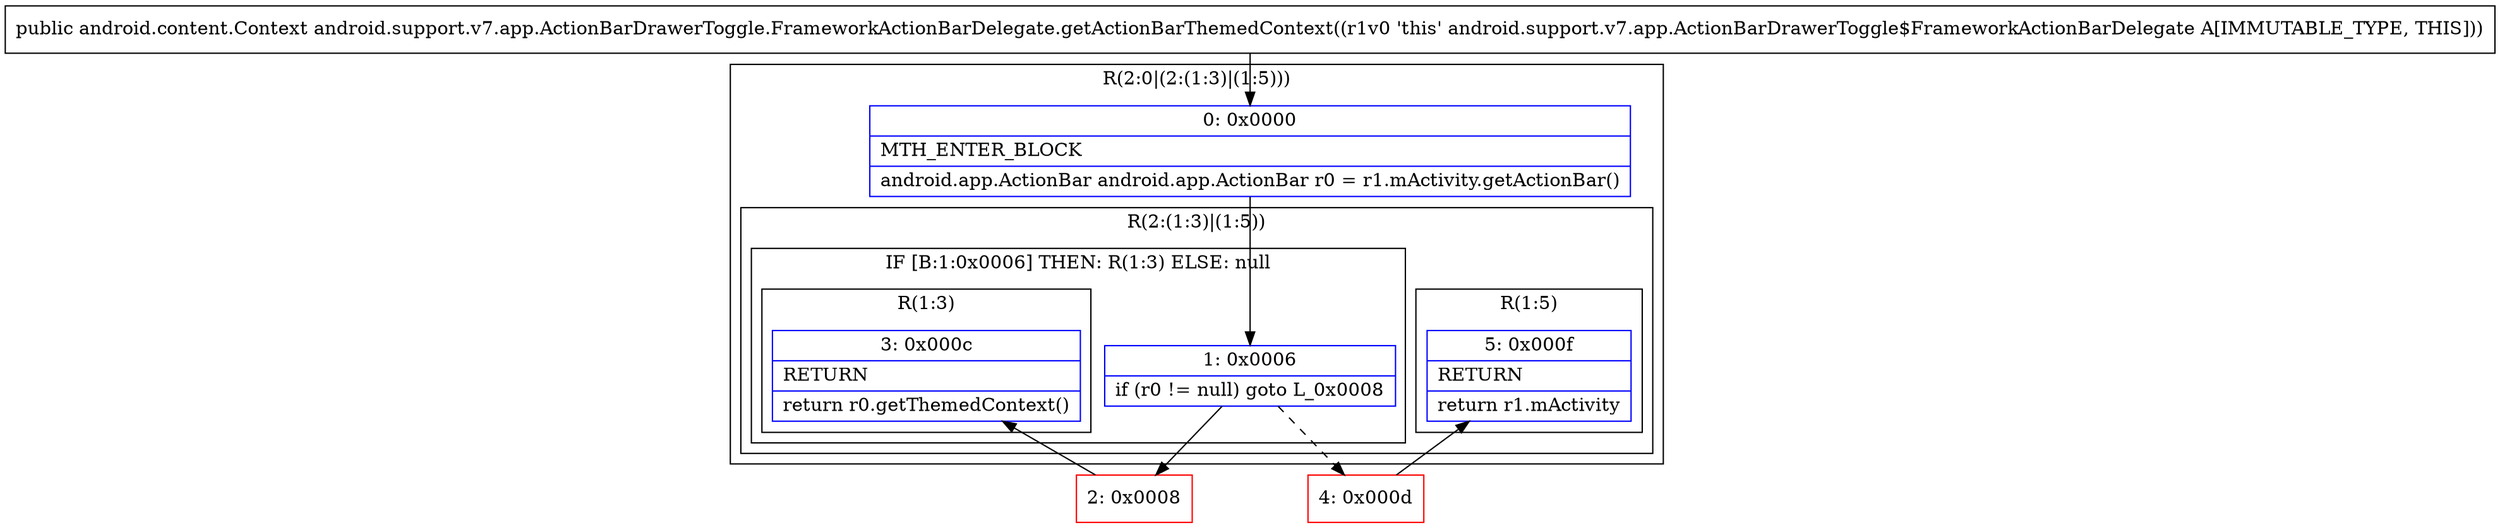 digraph "CFG forandroid.support.v7.app.ActionBarDrawerToggle.FrameworkActionBarDelegate.getActionBarThemedContext()Landroid\/content\/Context;" {
subgraph cluster_Region_2009668026 {
label = "R(2:0|(2:(1:3)|(1:5)))";
node [shape=record,color=blue];
Node_0 [shape=record,label="{0\:\ 0x0000|MTH_ENTER_BLOCK\l|android.app.ActionBar android.app.ActionBar r0 = r1.mActivity.getActionBar()\l}"];
subgraph cluster_Region_1522292043 {
label = "R(2:(1:3)|(1:5))";
node [shape=record,color=blue];
subgraph cluster_IfRegion_1294193526 {
label = "IF [B:1:0x0006] THEN: R(1:3) ELSE: null";
node [shape=record,color=blue];
Node_1 [shape=record,label="{1\:\ 0x0006|if (r0 != null) goto L_0x0008\l}"];
subgraph cluster_Region_2040873809 {
label = "R(1:3)";
node [shape=record,color=blue];
Node_3 [shape=record,label="{3\:\ 0x000c|RETURN\l|return r0.getThemedContext()\l}"];
}
}
subgraph cluster_Region_323201927 {
label = "R(1:5)";
node [shape=record,color=blue];
Node_5 [shape=record,label="{5\:\ 0x000f|RETURN\l|return r1.mActivity\l}"];
}
}
}
Node_2 [shape=record,color=red,label="{2\:\ 0x0008}"];
Node_4 [shape=record,color=red,label="{4\:\ 0x000d}"];
MethodNode[shape=record,label="{public android.content.Context android.support.v7.app.ActionBarDrawerToggle.FrameworkActionBarDelegate.getActionBarThemedContext((r1v0 'this' android.support.v7.app.ActionBarDrawerToggle$FrameworkActionBarDelegate A[IMMUTABLE_TYPE, THIS])) }"];
MethodNode -> Node_0;
Node_0 -> Node_1;
Node_1 -> Node_2;
Node_1 -> Node_4[style=dashed];
Node_2 -> Node_3;
Node_4 -> Node_5;
}

